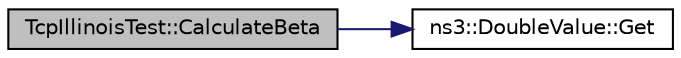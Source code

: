 digraph "TcpIllinoisTest::CalculateBeta"
{
 // LATEX_PDF_SIZE
  edge [fontname="Helvetica",fontsize="10",labelfontname="Helvetica",labelfontsize="10"];
  node [fontname="Helvetica",fontsize="10",shape=record];
  rankdir="LR";
  Node1 [label="TcpIllinoisTest::CalculateBeta",height=0.2,width=0.4,color="black", fillcolor="grey75", style="filled", fontcolor="black",tooltip="Calculate the TCP Illinois beta param."];
  Node1 -> Node2 [color="midnightblue",fontsize="10",style="solid",fontname="Helvetica"];
  Node2 [label="ns3::DoubleValue::Get",height=0.2,width=0.4,color="black", fillcolor="white", style="filled",URL="$classns3_1_1_double_value.html#a251a68a5da229923e4cc2d50b6062222",tooltip=" "];
}
